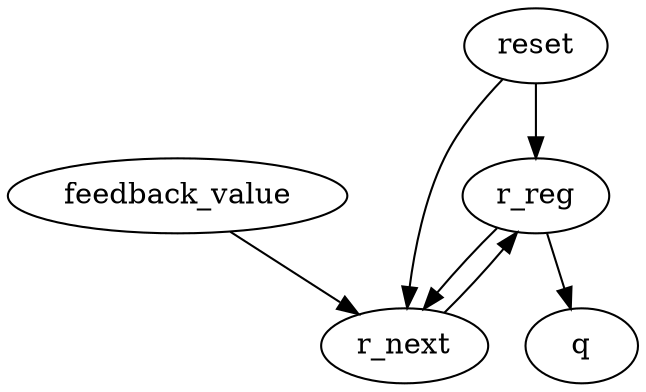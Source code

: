 strict digraph "" {
	r_reg -> q	[weight=1.0];
	r_reg -> r_next	[weight=1.0];
	feedback_value -> r_next	[weight=1.0];
	r_next -> r_reg	[weight=1.0];
	reset -> r_reg	[weight=2.0];
	reset -> r_next	[weight=1.0];
}
